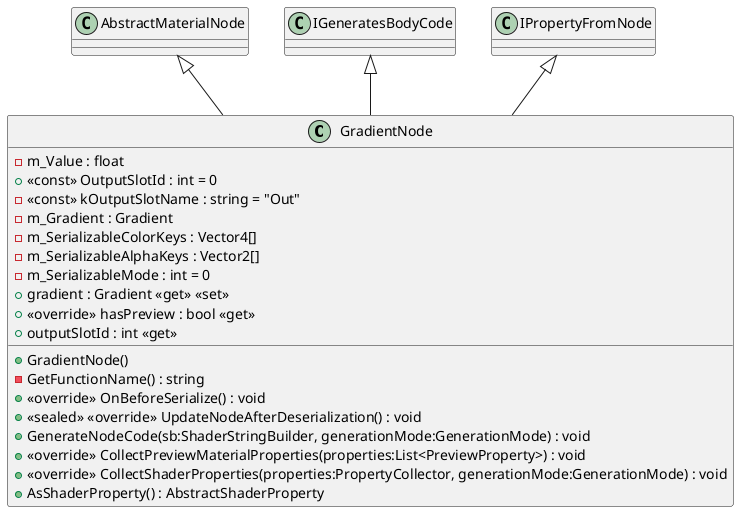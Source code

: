 @startuml
class GradientNode {
    - m_Value : float
    + <<const>> OutputSlotId : int = 0
    - <<const>> kOutputSlotName : string = "Out"
    + GradientNode()
    - GetFunctionName() : string
    - m_Gradient : Gradient
    - m_SerializableColorKeys : Vector4[]
    - m_SerializableAlphaKeys : Vector2[]
    - m_SerializableMode : int = 0
    + gradient : Gradient <<get>> <<set>>
    + <<override>> OnBeforeSerialize() : void
    + <<override>> hasPreview : bool <<get>>
    + <<sealed>> <<override>> UpdateNodeAfterDeserialization() : void
    + GenerateNodeCode(sb:ShaderStringBuilder, generationMode:GenerationMode) : void
    + <<override>> CollectPreviewMaterialProperties(properties:List<PreviewProperty>) : void
    + <<override>> CollectShaderProperties(properties:PropertyCollector, generationMode:GenerationMode) : void
    + AsShaderProperty() : AbstractShaderProperty
    + outputSlotId : int <<get>>
}
AbstractMaterialNode <|-- GradientNode
IGeneratesBodyCode <|-- GradientNode
IPropertyFromNode <|-- GradientNode
@enduml
